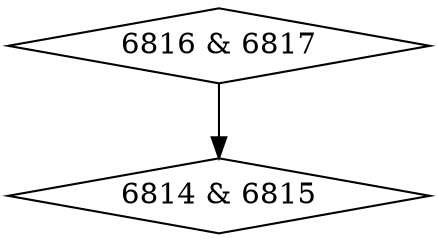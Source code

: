 digraph {
0 [label = "6814 & 6815", shape = diamond];
1 [label = "6816 & 6817", shape = diamond];
1->0;
}
